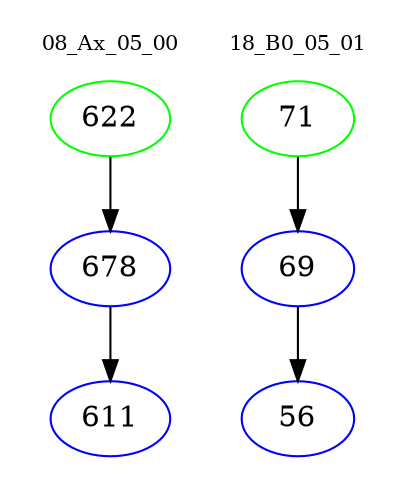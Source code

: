 digraph{
subgraph cluster_0 {
color = white
label = "08_Ax_05_00";
fontsize=10;
T0_622 [label="622", color="green"]
T0_622 -> T0_678 [color="black"]
T0_678 [label="678", color="blue"]
T0_678 -> T0_611 [color="black"]
T0_611 [label="611", color="blue"]
}
subgraph cluster_1 {
color = white
label = "18_B0_05_01";
fontsize=10;
T1_71 [label="71", color="green"]
T1_71 -> T1_69 [color="black"]
T1_69 [label="69", color="blue"]
T1_69 -> T1_56 [color="black"]
T1_56 [label="56", color="blue"]
}
}
